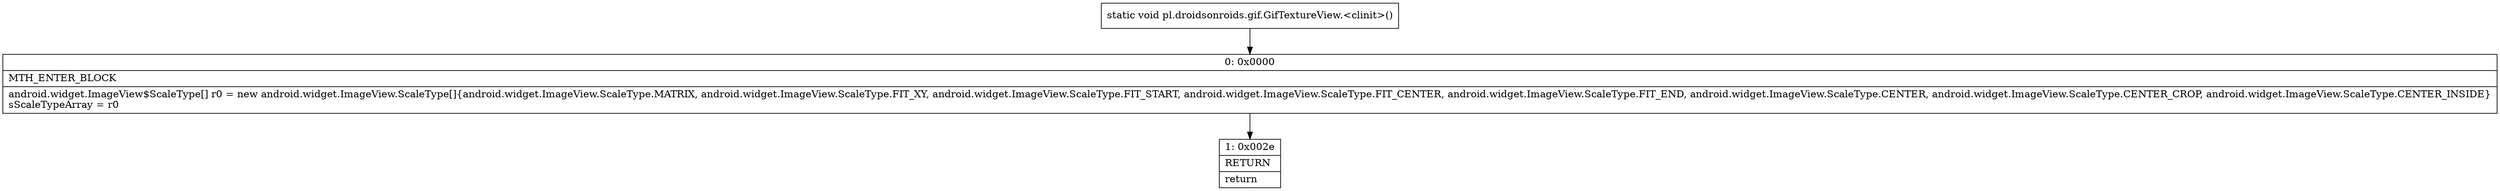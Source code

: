 digraph "CFG forpl.droidsonroids.gif.GifTextureView.\<clinit\>()V" {
Node_0 [shape=record,label="{0\:\ 0x0000|MTH_ENTER_BLOCK\l|android.widget.ImageView$ScaleType[] r0 = new android.widget.ImageView.ScaleType[]\{android.widget.ImageView.ScaleType.MATRIX, android.widget.ImageView.ScaleType.FIT_XY, android.widget.ImageView.ScaleType.FIT_START, android.widget.ImageView.ScaleType.FIT_CENTER, android.widget.ImageView.ScaleType.FIT_END, android.widget.ImageView.ScaleType.CENTER, android.widget.ImageView.ScaleType.CENTER_CROP, android.widget.ImageView.ScaleType.CENTER_INSIDE\}\lsScaleTypeArray = r0\l}"];
Node_1 [shape=record,label="{1\:\ 0x002e|RETURN\l|return\l}"];
MethodNode[shape=record,label="{static void pl.droidsonroids.gif.GifTextureView.\<clinit\>() }"];
MethodNode -> Node_0;
Node_0 -> Node_1;
}

